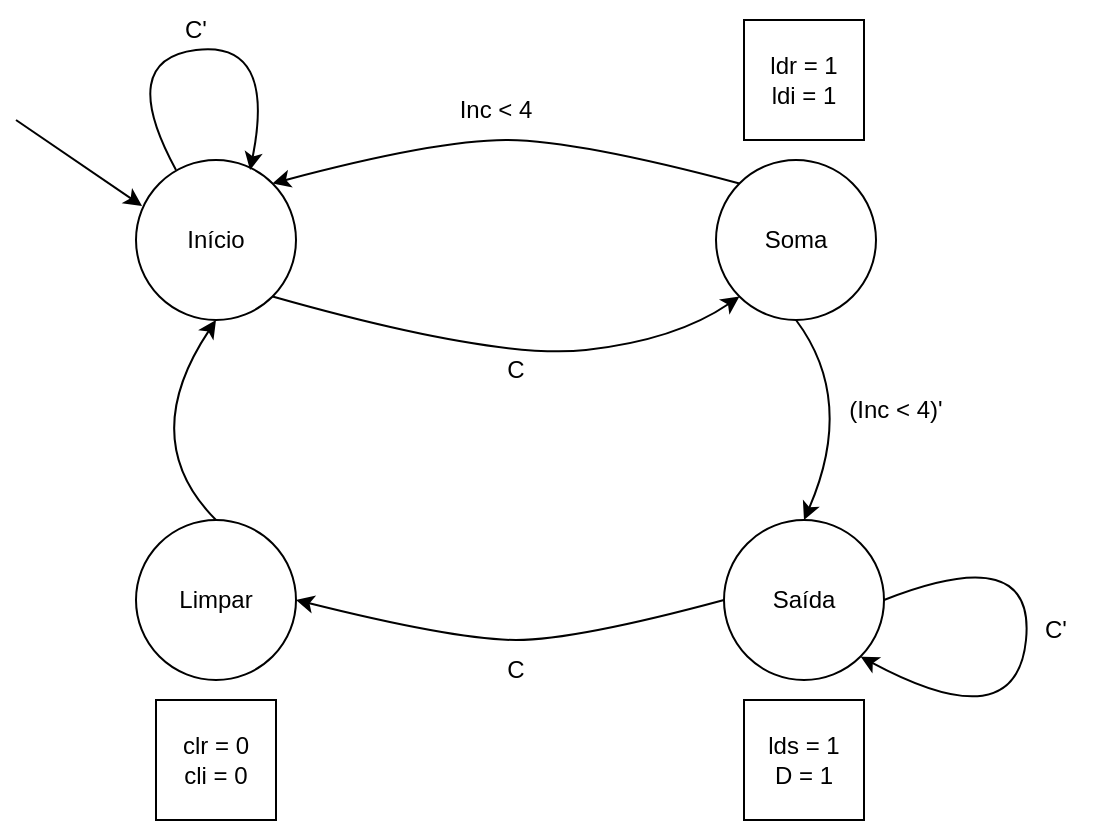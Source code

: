 <mxfile version="25.0.3">
  <diagram name="Página-1" id="aCoSJFpfA7Yu4dkYR_4c">
    <mxGraphModel dx="880" dy="470" grid="1" gridSize="10" guides="1" tooltips="1" connect="1" arrows="1" fold="1" page="1" pageScale="1" pageWidth="827" pageHeight="1169" math="0" shadow="0">
      <root>
        <mxCell id="0" />
        <mxCell id="1" parent="0" />
        <mxCell id="M-JqbgzH69f2ZlJKg4ec-1" value="Início" style="ellipse;whiteSpace=wrap;html=1;aspect=fixed;" vertex="1" parent="1">
          <mxGeometry x="120" y="130" width="80" height="80" as="geometry" />
        </mxCell>
        <mxCell id="M-JqbgzH69f2ZlJKg4ec-2" value="" style="endArrow=classic;html=1;rounded=0;entryX=0.038;entryY=0.288;entryDx=0;entryDy=0;entryPerimeter=0;" edge="1" parent="1" target="M-JqbgzH69f2ZlJKg4ec-1">
          <mxGeometry width="50" height="50" relative="1" as="geometry">
            <mxPoint x="60" y="110" as="sourcePoint" />
            <mxPoint x="440" y="220" as="targetPoint" />
          </mxGeometry>
        </mxCell>
        <mxCell id="M-JqbgzH69f2ZlJKg4ec-3" value="Soma" style="ellipse;whiteSpace=wrap;html=1;aspect=fixed;" vertex="1" parent="1">
          <mxGeometry x="410" y="130" width="80" height="80" as="geometry" />
        </mxCell>
        <mxCell id="M-JqbgzH69f2ZlJKg4ec-4" value="" style="curved=1;endArrow=classic;html=1;rounded=0;exitX=0;exitY=0;exitDx=0;exitDy=0;entryX=1;entryY=0;entryDx=0;entryDy=0;" edge="1" parent="1" source="M-JqbgzH69f2ZlJKg4ec-3" target="M-JqbgzH69f2ZlJKg4ec-1">
          <mxGeometry width="50" height="50" relative="1" as="geometry">
            <mxPoint x="390" y="270" as="sourcePoint" />
            <mxPoint x="440" y="220" as="targetPoint" />
            <Array as="points">
              <mxPoint x="340" y="120" />
              <mxPoint x="270" y="120" />
            </Array>
          </mxGeometry>
        </mxCell>
        <mxCell id="M-JqbgzH69f2ZlJKg4ec-5" value="" style="curved=1;endArrow=classic;html=1;rounded=0;exitX=1;exitY=1;exitDx=0;exitDy=0;entryX=0;entryY=1;entryDx=0;entryDy=0;" edge="1" parent="1" source="M-JqbgzH69f2ZlJKg4ec-1" target="M-JqbgzH69f2ZlJKg4ec-3">
          <mxGeometry width="50" height="50" relative="1" as="geometry">
            <mxPoint x="390" y="270" as="sourcePoint" />
            <mxPoint x="440" y="220" as="targetPoint" />
            <Array as="points">
              <mxPoint x="300" y="230" />
              <mxPoint x="390" y="220" />
            </Array>
          </mxGeometry>
        </mxCell>
        <mxCell id="M-JqbgzH69f2ZlJKg4ec-6" value="Inc &amp;lt; 4" style="text;html=1;align=center;verticalAlign=middle;whiteSpace=wrap;rounded=0;" vertex="1" parent="1">
          <mxGeometry x="270" y="90" width="60" height="30" as="geometry" />
        </mxCell>
        <mxCell id="M-JqbgzH69f2ZlJKg4ec-7" value="C" style="text;html=1;align=center;verticalAlign=middle;whiteSpace=wrap;rounded=0;" vertex="1" parent="1">
          <mxGeometry x="280" y="220" width="60" height="30" as="geometry" />
        </mxCell>
        <mxCell id="M-JqbgzH69f2ZlJKg4ec-8" value="" style="curved=1;endArrow=classic;html=1;rounded=0;entryX=0.713;entryY=0.063;entryDx=0;entryDy=0;entryPerimeter=0;" edge="1" parent="1" target="M-JqbgzH69f2ZlJKg4ec-1">
          <mxGeometry width="50" height="50" relative="1" as="geometry">
            <mxPoint x="140" y="135" as="sourcePoint" />
            <mxPoint x="440" y="220" as="targetPoint" />
            <Array as="points">
              <mxPoint x="110" y="80" />
              <mxPoint x="190" y="70" />
            </Array>
          </mxGeometry>
        </mxCell>
        <mxCell id="M-JqbgzH69f2ZlJKg4ec-9" value="C&#39;" style="text;html=1;align=center;verticalAlign=middle;whiteSpace=wrap;rounded=0;" vertex="1" parent="1">
          <mxGeometry x="120" y="50" width="60" height="30" as="geometry" />
        </mxCell>
        <mxCell id="M-JqbgzH69f2ZlJKg4ec-10" value="Saída" style="ellipse;whiteSpace=wrap;html=1;aspect=fixed;" vertex="1" parent="1">
          <mxGeometry x="414" y="310" width="80" height="80" as="geometry" />
        </mxCell>
        <mxCell id="M-JqbgzH69f2ZlJKg4ec-11" value="" style="curved=1;endArrow=classic;html=1;rounded=0;exitX=0.5;exitY=1;exitDx=0;exitDy=0;entryX=0.5;entryY=0;entryDx=0;entryDy=0;" edge="1" parent="1" source="M-JqbgzH69f2ZlJKg4ec-3" target="M-JqbgzH69f2ZlJKg4ec-10">
          <mxGeometry width="50" height="50" relative="1" as="geometry">
            <mxPoint x="390" y="270" as="sourcePoint" />
            <mxPoint x="440" y="220" as="targetPoint" />
            <Array as="points">
              <mxPoint x="480" y="250" />
            </Array>
          </mxGeometry>
        </mxCell>
        <mxCell id="M-JqbgzH69f2ZlJKg4ec-12" value="(Inc &amp;lt; 4)&#39;" style="text;html=1;align=center;verticalAlign=middle;whiteSpace=wrap;rounded=0;" vertex="1" parent="1">
          <mxGeometry x="470" y="240" width="60" height="30" as="geometry" />
        </mxCell>
        <mxCell id="M-JqbgzH69f2ZlJKg4ec-13" value="Limpar" style="ellipse;whiteSpace=wrap;html=1;aspect=fixed;" vertex="1" parent="1">
          <mxGeometry x="120" y="310" width="80" height="80" as="geometry" />
        </mxCell>
        <mxCell id="M-JqbgzH69f2ZlJKg4ec-14" value="" style="curved=1;endArrow=classic;html=1;rounded=0;exitX=0.5;exitY=0;exitDx=0;exitDy=0;entryX=0.5;entryY=1;entryDx=0;entryDy=0;" edge="1" parent="1" source="M-JqbgzH69f2ZlJKg4ec-13" target="M-JqbgzH69f2ZlJKg4ec-1">
          <mxGeometry width="50" height="50" relative="1" as="geometry">
            <mxPoint x="390" y="270" as="sourcePoint" />
            <mxPoint x="440" y="220" as="targetPoint" />
            <Array as="points">
              <mxPoint x="120" y="270" />
            </Array>
          </mxGeometry>
        </mxCell>
        <mxCell id="M-JqbgzH69f2ZlJKg4ec-15" value="" style="curved=1;endArrow=classic;html=1;rounded=0;exitX=0;exitY=0.5;exitDx=0;exitDy=0;entryX=1;entryY=0.5;entryDx=0;entryDy=0;" edge="1" parent="1" source="M-JqbgzH69f2ZlJKg4ec-10" target="M-JqbgzH69f2ZlJKg4ec-13">
          <mxGeometry width="50" height="50" relative="1" as="geometry">
            <mxPoint x="390" y="270" as="sourcePoint" />
            <mxPoint x="440" y="220" as="targetPoint" />
            <Array as="points">
              <mxPoint x="340" y="370" />
              <mxPoint x="280" y="370" />
            </Array>
          </mxGeometry>
        </mxCell>
        <mxCell id="M-JqbgzH69f2ZlJKg4ec-16" value="C" style="text;html=1;align=center;verticalAlign=middle;whiteSpace=wrap;rounded=0;" vertex="1" parent="1">
          <mxGeometry x="280" y="370" width="60" height="30" as="geometry" />
        </mxCell>
        <mxCell id="M-JqbgzH69f2ZlJKg4ec-17" value="" style="curved=1;endArrow=classic;html=1;rounded=0;exitX=1;exitY=0.5;exitDx=0;exitDy=0;entryX=1;entryY=1;entryDx=0;entryDy=0;" edge="1" parent="1" source="M-JqbgzH69f2ZlJKg4ec-10" target="M-JqbgzH69f2ZlJKg4ec-10">
          <mxGeometry width="50" height="50" relative="1" as="geometry">
            <mxPoint x="390" y="270" as="sourcePoint" />
            <mxPoint x="440" y="220" as="targetPoint" />
            <Array as="points">
              <mxPoint x="570" y="320" />
              <mxPoint x="560" y="420" />
            </Array>
          </mxGeometry>
        </mxCell>
        <mxCell id="M-JqbgzH69f2ZlJKg4ec-18" value="C&#39;" style="text;html=1;align=center;verticalAlign=middle;whiteSpace=wrap;rounded=0;" vertex="1" parent="1">
          <mxGeometry x="550" y="350" width="60" height="30" as="geometry" />
        </mxCell>
        <mxCell id="M-JqbgzH69f2ZlJKg4ec-19" value="&lt;div&gt;ldr = 1&lt;/div&gt;&lt;div&gt;ldi = 1&lt;br&gt;&lt;/div&gt;" style="rounded=0;whiteSpace=wrap;html=1;" vertex="1" parent="1">
          <mxGeometry x="424" y="60" width="60" height="60" as="geometry" />
        </mxCell>
        <mxCell id="M-JqbgzH69f2ZlJKg4ec-20" value="&lt;div&gt;lds = 1&lt;/div&gt;&lt;div&gt;D = 1&lt;br&gt;&lt;/div&gt;" style="rounded=0;whiteSpace=wrap;html=1;" vertex="1" parent="1">
          <mxGeometry x="424" y="400" width="60" height="60" as="geometry" />
        </mxCell>
        <mxCell id="M-JqbgzH69f2ZlJKg4ec-21" value="&lt;div&gt;clr = 0&lt;/div&gt;&lt;div&gt;cli = 0&lt;br&gt;&lt;/div&gt;" style="rounded=0;whiteSpace=wrap;html=1;" vertex="1" parent="1">
          <mxGeometry x="130" y="400" width="60" height="60" as="geometry" />
        </mxCell>
      </root>
    </mxGraphModel>
  </diagram>
</mxfile>
